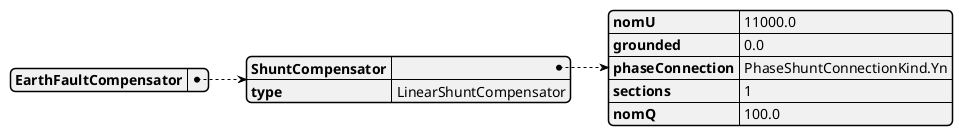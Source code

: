 @startjson
{
  "EarthFaultCompensator": {
    "ShuntCompensator": {
      "nomU": "11000.0",
      "grounded": "0.0",
      "phaseConnection": "PhaseShuntConnectionKind.Yn",
      "sections": "1",
      "nomQ": "100.0"
    },
    "type": "LinearShuntCompensator"
  }
}
@endjson
